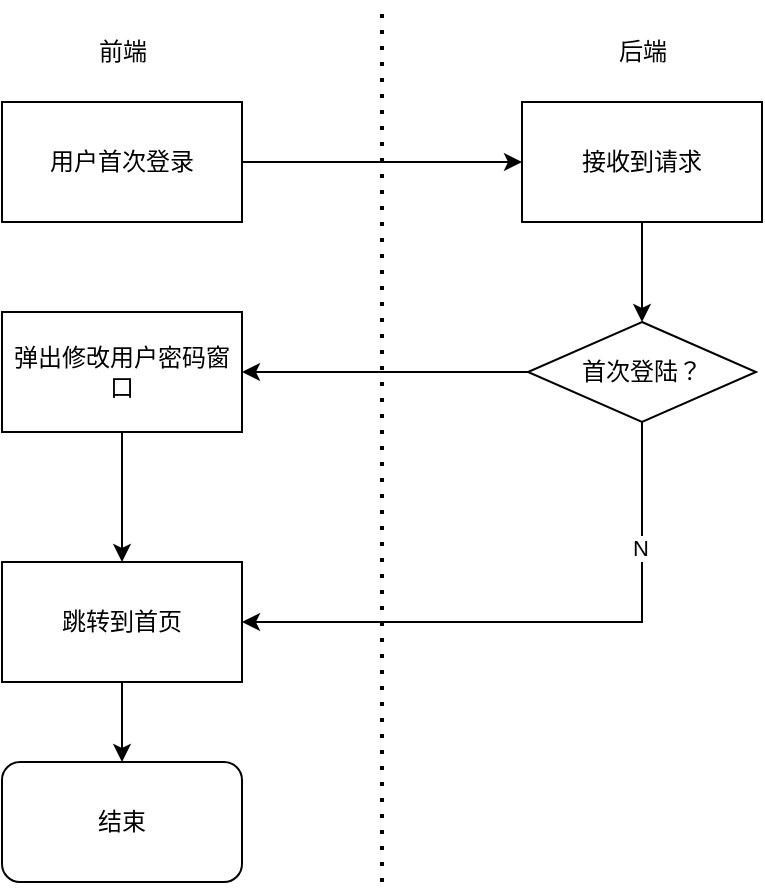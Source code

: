<mxfile version="20.5.1" type="github">
  <diagram id="WK_fW_r-eW_HzLFUV2SB" name="第 1 页">
    <mxGraphModel dx="1185" dy="623" grid="1" gridSize="10" guides="1" tooltips="1" connect="1" arrows="1" fold="1" page="1" pageScale="1" pageWidth="827" pageHeight="1169" math="0" shadow="0">
      <root>
        <mxCell id="0" />
        <mxCell id="1" parent="0" />
        <mxCell id="tSSUpNLXEQ4ZfmdRGb6b-1" style="edgeStyle=orthogonalEdgeStyle;rounded=0;orthogonalLoop=1;jettySize=auto;html=1;exitX=1;exitY=0.5;exitDx=0;exitDy=0;" edge="1" parent="1" source="tSSUpNLXEQ4ZfmdRGb6b-2" target="tSSUpNLXEQ4ZfmdRGb6b-4">
          <mxGeometry relative="1" as="geometry" />
        </mxCell>
        <mxCell id="tSSUpNLXEQ4ZfmdRGb6b-2" value="用户首次登录" style="rounded=0;whiteSpace=wrap;html=1;" vertex="1" parent="1">
          <mxGeometry x="224" y="120" width="120" height="60" as="geometry" />
        </mxCell>
        <mxCell id="tSSUpNLXEQ4ZfmdRGb6b-22" style="edgeStyle=orthogonalEdgeStyle;rounded=0;orthogonalLoop=1;jettySize=auto;html=1;entryX=0.5;entryY=0;entryDx=0;entryDy=0;" edge="1" parent="1" source="tSSUpNLXEQ4ZfmdRGb6b-4" target="tSSUpNLXEQ4ZfmdRGb6b-9">
          <mxGeometry relative="1" as="geometry" />
        </mxCell>
        <mxCell id="tSSUpNLXEQ4ZfmdRGb6b-4" value="接收到请求" style="rounded=0;whiteSpace=wrap;html=1;" vertex="1" parent="1">
          <mxGeometry x="484" y="120" width="120" height="60" as="geometry" />
        </mxCell>
        <mxCell id="tSSUpNLXEQ4ZfmdRGb6b-7" style="edgeStyle=orthogonalEdgeStyle;rounded=0;orthogonalLoop=1;jettySize=auto;html=1;exitX=0.5;exitY=1;exitDx=0;exitDy=0;entryX=1;entryY=0.5;entryDx=0;entryDy=0;" edge="1" parent="1" source="tSSUpNLXEQ4ZfmdRGb6b-9" target="tSSUpNLXEQ4ZfmdRGb6b-15">
          <mxGeometry relative="1" as="geometry" />
        </mxCell>
        <mxCell id="tSSUpNLXEQ4ZfmdRGb6b-8" value="N" style="edgeLabel;html=1;align=center;verticalAlign=middle;resizable=0;points=[];" vertex="1" connectable="0" parent="tSSUpNLXEQ4ZfmdRGb6b-7">
          <mxGeometry x="-0.579" y="-1" relative="1" as="geometry">
            <mxPoint as="offset" />
          </mxGeometry>
        </mxCell>
        <mxCell id="tSSUpNLXEQ4ZfmdRGb6b-24" style="edgeStyle=orthogonalEdgeStyle;rounded=0;orthogonalLoop=1;jettySize=auto;html=1;exitX=0;exitY=0.5;exitDx=0;exitDy=0;" edge="1" parent="1" source="tSSUpNLXEQ4ZfmdRGb6b-9" target="tSSUpNLXEQ4ZfmdRGb6b-13">
          <mxGeometry relative="1" as="geometry" />
        </mxCell>
        <mxCell id="tSSUpNLXEQ4ZfmdRGb6b-9" value="首次登陆？" style="rhombus;whiteSpace=wrap;html=1;" vertex="1" parent="1">
          <mxGeometry x="487" y="230" width="114" height="50" as="geometry" />
        </mxCell>
        <mxCell id="tSSUpNLXEQ4ZfmdRGb6b-23" style="edgeStyle=orthogonalEdgeStyle;rounded=0;orthogonalLoop=1;jettySize=auto;html=1;exitX=0.5;exitY=1;exitDx=0;exitDy=0;entryX=0.5;entryY=0;entryDx=0;entryDy=0;" edge="1" parent="1" source="tSSUpNLXEQ4ZfmdRGb6b-13" target="tSSUpNLXEQ4ZfmdRGb6b-15">
          <mxGeometry relative="1" as="geometry" />
        </mxCell>
        <mxCell id="tSSUpNLXEQ4ZfmdRGb6b-13" value="弹出修改用户密码窗口" style="rounded=0;whiteSpace=wrap;html=1;" vertex="1" parent="1">
          <mxGeometry x="224" y="225" width="120" height="60" as="geometry" />
        </mxCell>
        <mxCell id="tSSUpNLXEQ4ZfmdRGb6b-14" style="edgeStyle=orthogonalEdgeStyle;rounded=0;orthogonalLoop=1;jettySize=auto;html=1;exitX=0.5;exitY=1;exitDx=0;exitDy=0;" edge="1" parent="1" source="tSSUpNLXEQ4ZfmdRGb6b-15" target="tSSUpNLXEQ4ZfmdRGb6b-16">
          <mxGeometry relative="1" as="geometry" />
        </mxCell>
        <mxCell id="tSSUpNLXEQ4ZfmdRGb6b-15" value="跳转到首页" style="rounded=0;whiteSpace=wrap;html=1;" vertex="1" parent="1">
          <mxGeometry x="224" y="350" width="120" height="60" as="geometry" />
        </mxCell>
        <mxCell id="tSSUpNLXEQ4ZfmdRGb6b-16" value="结束" style="rounded=1;whiteSpace=wrap;html=1;" vertex="1" parent="1">
          <mxGeometry x="224" y="450" width="120" height="60" as="geometry" />
        </mxCell>
        <mxCell id="tSSUpNLXEQ4ZfmdRGb6b-17" value="" style="endArrow=none;dashed=1;html=1;dashPattern=1 3;strokeWidth=2;rounded=0;" edge="1" parent="1">
          <mxGeometry width="50" height="50" relative="1" as="geometry">
            <mxPoint x="414" y="510" as="sourcePoint" />
            <mxPoint x="414" y="70" as="targetPoint" />
          </mxGeometry>
        </mxCell>
        <mxCell id="tSSUpNLXEQ4ZfmdRGb6b-18" value="前端" style="text;html=1;align=center;verticalAlign=middle;resizable=0;points=[];autosize=1;strokeColor=none;fillColor=none;" vertex="1" parent="1">
          <mxGeometry x="259" y="80" width="50" height="30" as="geometry" />
        </mxCell>
        <mxCell id="tSSUpNLXEQ4ZfmdRGb6b-19" value="后端" style="text;html=1;align=center;verticalAlign=middle;resizable=0;points=[];autosize=1;strokeColor=none;fillColor=none;" vertex="1" parent="1">
          <mxGeometry x="519" y="80" width="50" height="30" as="geometry" />
        </mxCell>
      </root>
    </mxGraphModel>
  </diagram>
</mxfile>
